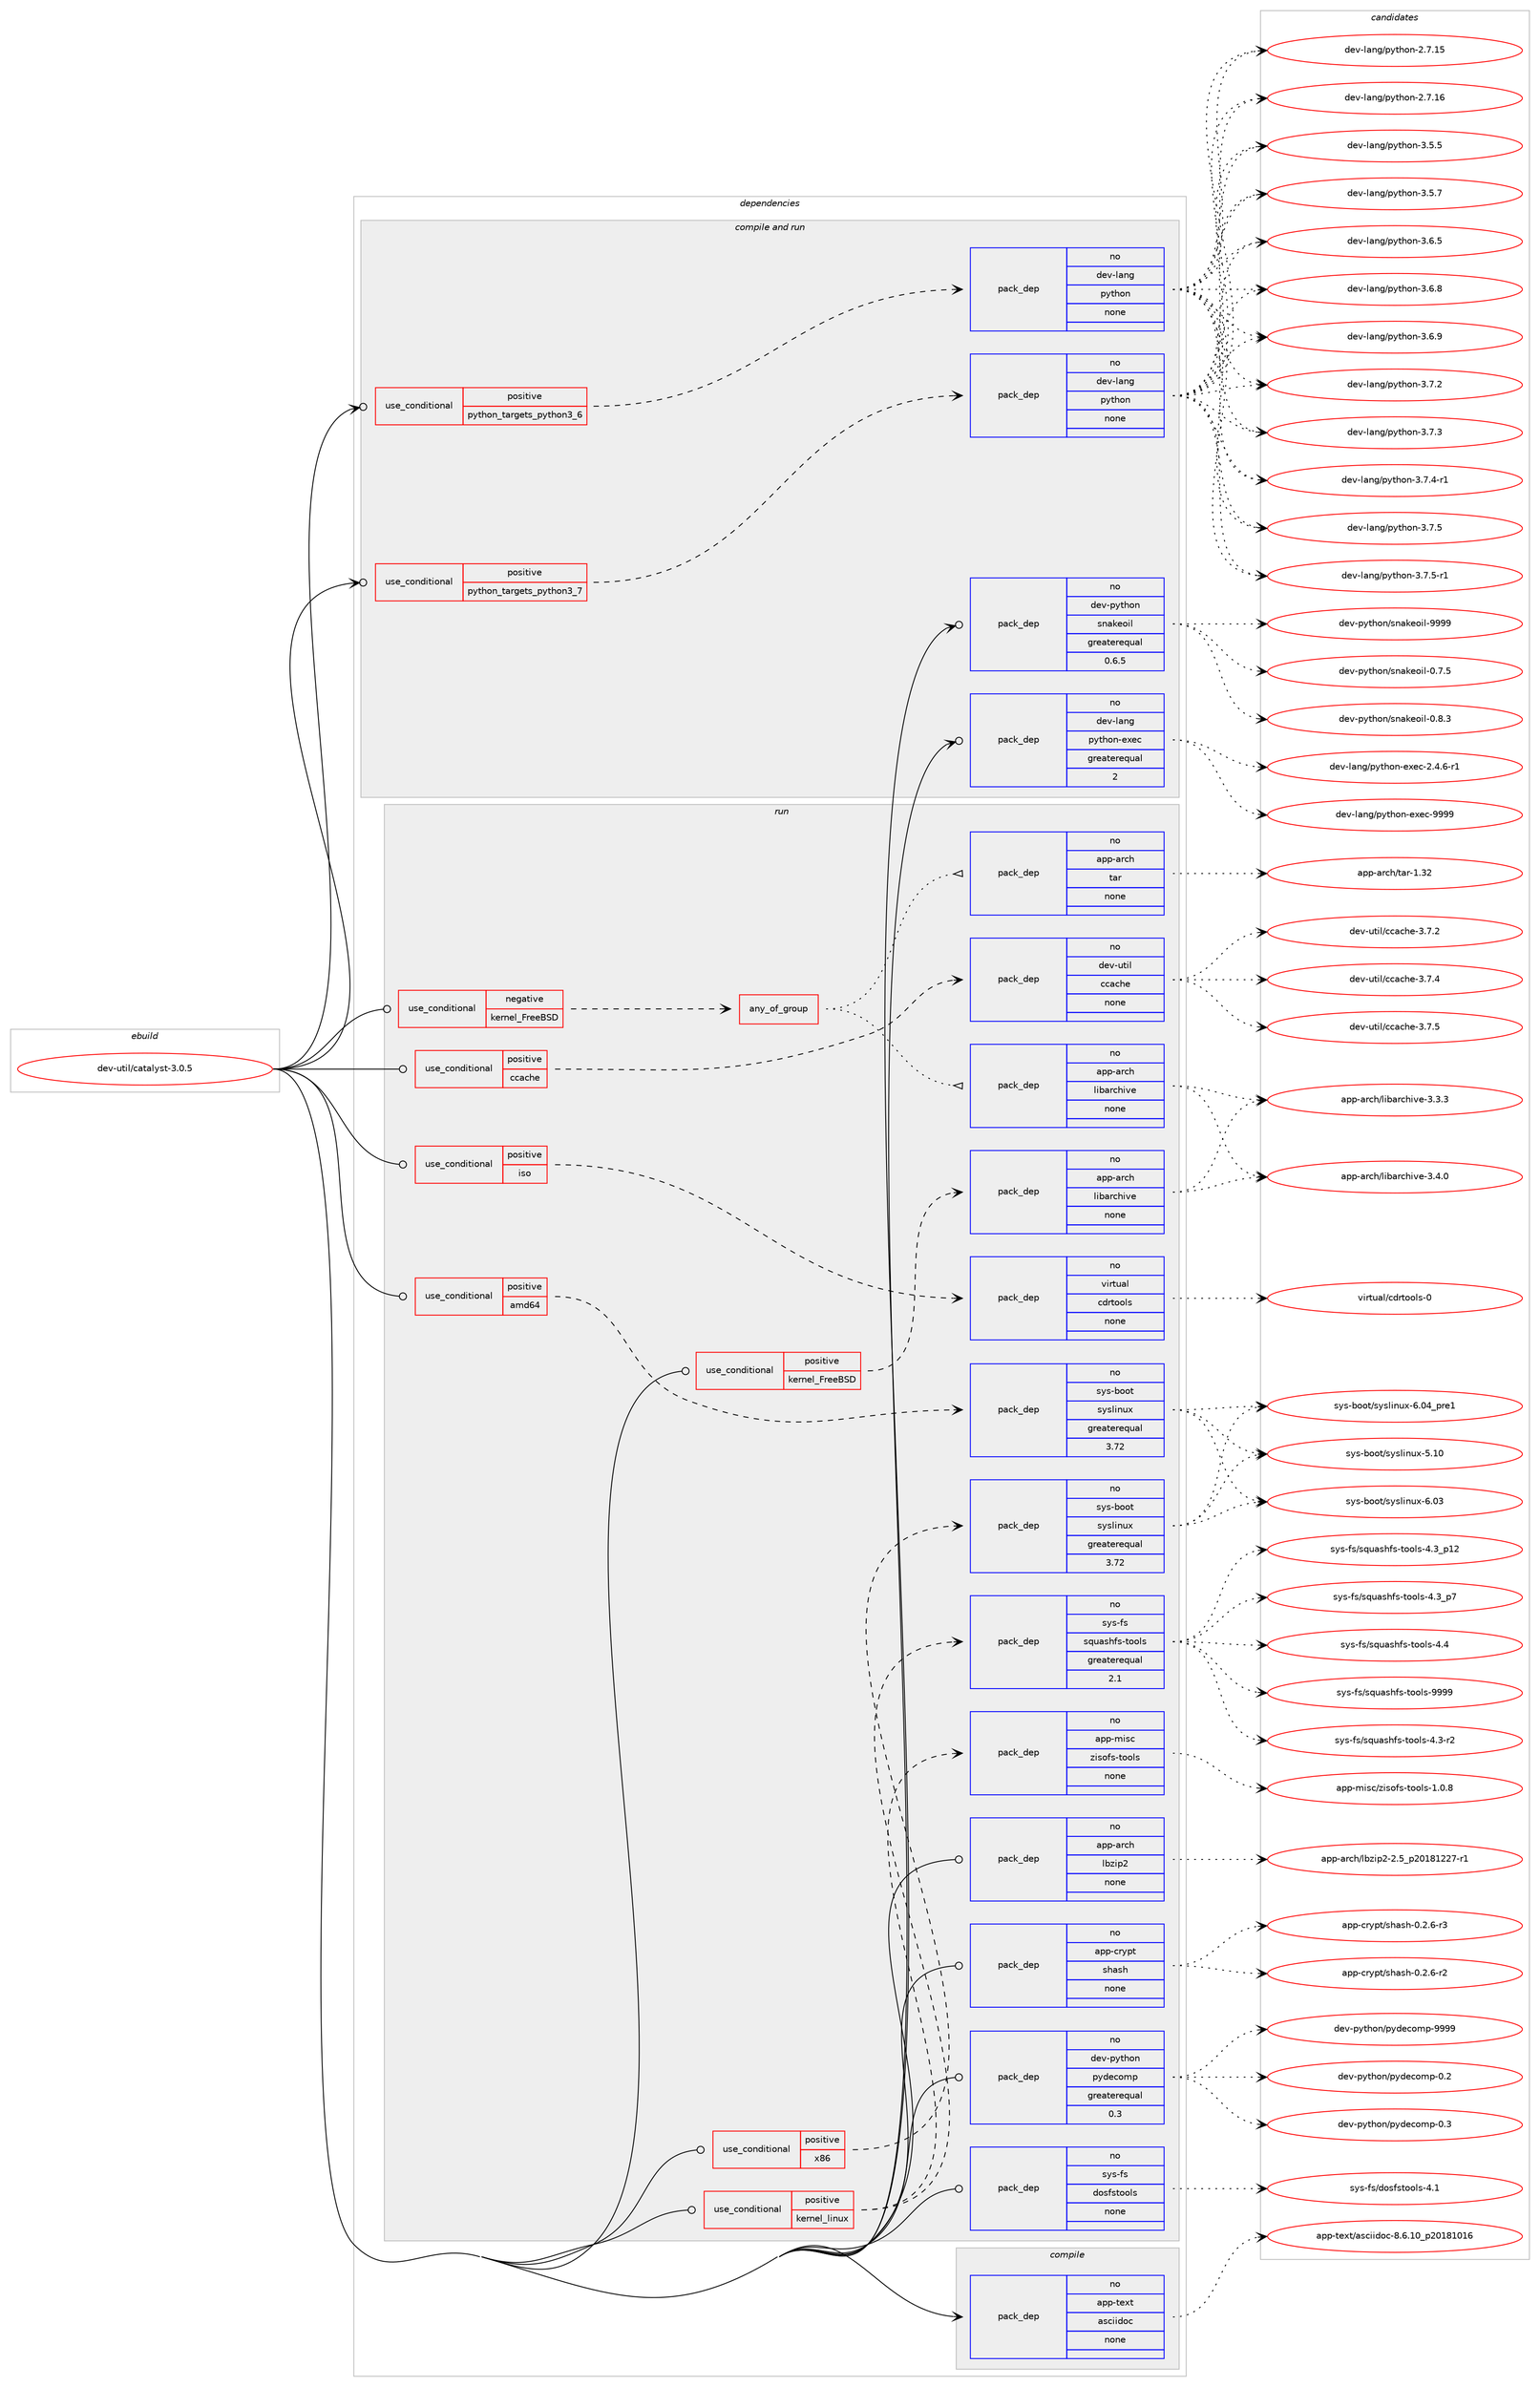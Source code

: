 digraph prolog {

# *************
# Graph options
# *************

newrank=true;
concentrate=true;
compound=true;
graph [rankdir=LR,fontname=Helvetica,fontsize=10,ranksep=1.5];#, ranksep=2.5, nodesep=0.2];
edge  [arrowhead=vee];
node  [fontname=Helvetica,fontsize=10];

# **********
# The ebuild
# **********

subgraph cluster_leftcol {
color=gray;
rank=same;
label=<<i>ebuild</i>>;
id [label="dev-util/catalyst-3.0.5", color=red, width=4, href="../dev-util/catalyst-3.0.5.svg"];
}

# ****************
# The dependencies
# ****************

subgraph cluster_midcol {
color=gray;
label=<<i>dependencies</i>>;
subgraph cluster_compile {
fillcolor="#eeeeee";
style=filled;
label=<<i>compile</i>>;
subgraph pack532343 {
dependency726458 [label=<<TABLE BORDER="0" CELLBORDER="1" CELLSPACING="0" CELLPADDING="4" WIDTH="220"><TR><TD ROWSPAN="6" CELLPADDING="30">pack_dep</TD></TR><TR><TD WIDTH="110">no</TD></TR><TR><TD>app-text</TD></TR><TR><TD>asciidoc</TD></TR><TR><TD>none</TD></TR><TR><TD></TD></TR></TABLE>>, shape=none, color=blue];
}
id:e -> dependency726458:w [weight=20,style="solid",arrowhead="vee"];
}
subgraph cluster_compileandrun {
fillcolor="#eeeeee";
style=filled;
label=<<i>compile and run</i>>;
subgraph cond182009 {
dependency726459 [label=<<TABLE BORDER="0" CELLBORDER="1" CELLSPACING="0" CELLPADDING="4"><TR><TD ROWSPAN="3" CELLPADDING="10">use_conditional</TD></TR><TR><TD>positive</TD></TR><TR><TD>python_targets_python3_6</TD></TR></TABLE>>, shape=none, color=red];
subgraph pack532344 {
dependency726460 [label=<<TABLE BORDER="0" CELLBORDER="1" CELLSPACING="0" CELLPADDING="4" WIDTH="220"><TR><TD ROWSPAN="6" CELLPADDING="30">pack_dep</TD></TR><TR><TD WIDTH="110">no</TD></TR><TR><TD>dev-lang</TD></TR><TR><TD>python</TD></TR><TR><TD>none</TD></TR><TR><TD></TD></TR></TABLE>>, shape=none, color=blue];
}
dependency726459:e -> dependency726460:w [weight=20,style="dashed",arrowhead="vee"];
}
id:e -> dependency726459:w [weight=20,style="solid",arrowhead="odotvee"];
subgraph cond182010 {
dependency726461 [label=<<TABLE BORDER="0" CELLBORDER="1" CELLSPACING="0" CELLPADDING="4"><TR><TD ROWSPAN="3" CELLPADDING="10">use_conditional</TD></TR><TR><TD>positive</TD></TR><TR><TD>python_targets_python3_7</TD></TR></TABLE>>, shape=none, color=red];
subgraph pack532345 {
dependency726462 [label=<<TABLE BORDER="0" CELLBORDER="1" CELLSPACING="0" CELLPADDING="4" WIDTH="220"><TR><TD ROWSPAN="6" CELLPADDING="30">pack_dep</TD></TR><TR><TD WIDTH="110">no</TD></TR><TR><TD>dev-lang</TD></TR><TR><TD>python</TD></TR><TR><TD>none</TD></TR><TR><TD></TD></TR></TABLE>>, shape=none, color=blue];
}
dependency726461:e -> dependency726462:w [weight=20,style="dashed",arrowhead="vee"];
}
id:e -> dependency726461:w [weight=20,style="solid",arrowhead="odotvee"];
subgraph pack532346 {
dependency726463 [label=<<TABLE BORDER="0" CELLBORDER="1" CELLSPACING="0" CELLPADDING="4" WIDTH="220"><TR><TD ROWSPAN="6" CELLPADDING="30">pack_dep</TD></TR><TR><TD WIDTH="110">no</TD></TR><TR><TD>dev-lang</TD></TR><TR><TD>python-exec</TD></TR><TR><TD>greaterequal</TD></TR><TR><TD>2</TD></TR></TABLE>>, shape=none, color=blue];
}
id:e -> dependency726463:w [weight=20,style="solid",arrowhead="odotvee"];
subgraph pack532347 {
dependency726464 [label=<<TABLE BORDER="0" CELLBORDER="1" CELLSPACING="0" CELLPADDING="4" WIDTH="220"><TR><TD ROWSPAN="6" CELLPADDING="30">pack_dep</TD></TR><TR><TD WIDTH="110">no</TD></TR><TR><TD>dev-python</TD></TR><TR><TD>snakeoil</TD></TR><TR><TD>greaterequal</TD></TR><TR><TD>0.6.5</TD></TR></TABLE>>, shape=none, color=blue];
}
id:e -> dependency726464:w [weight=20,style="solid",arrowhead="odotvee"];
}
subgraph cluster_run {
fillcolor="#eeeeee";
style=filled;
label=<<i>run</i>>;
subgraph cond182011 {
dependency726465 [label=<<TABLE BORDER="0" CELLBORDER="1" CELLSPACING="0" CELLPADDING="4"><TR><TD ROWSPAN="3" CELLPADDING="10">use_conditional</TD></TR><TR><TD>negative</TD></TR><TR><TD>kernel_FreeBSD</TD></TR></TABLE>>, shape=none, color=red];
subgraph any11728 {
dependency726466 [label=<<TABLE BORDER="0" CELLBORDER="1" CELLSPACING="0" CELLPADDING="4"><TR><TD CELLPADDING="10">any_of_group</TD></TR></TABLE>>, shape=none, color=red];subgraph pack532348 {
dependency726467 [label=<<TABLE BORDER="0" CELLBORDER="1" CELLSPACING="0" CELLPADDING="4" WIDTH="220"><TR><TD ROWSPAN="6" CELLPADDING="30">pack_dep</TD></TR><TR><TD WIDTH="110">no</TD></TR><TR><TD>app-arch</TD></TR><TR><TD>tar</TD></TR><TR><TD>none</TD></TR><TR><TD></TD></TR></TABLE>>, shape=none, color=blue];
}
dependency726466:e -> dependency726467:w [weight=20,style="dotted",arrowhead="oinv"];
subgraph pack532349 {
dependency726468 [label=<<TABLE BORDER="0" CELLBORDER="1" CELLSPACING="0" CELLPADDING="4" WIDTH="220"><TR><TD ROWSPAN="6" CELLPADDING="30">pack_dep</TD></TR><TR><TD WIDTH="110">no</TD></TR><TR><TD>app-arch</TD></TR><TR><TD>libarchive</TD></TR><TR><TD>none</TD></TR><TR><TD></TD></TR></TABLE>>, shape=none, color=blue];
}
dependency726466:e -> dependency726468:w [weight=20,style="dotted",arrowhead="oinv"];
}
dependency726465:e -> dependency726466:w [weight=20,style="dashed",arrowhead="vee"];
}
id:e -> dependency726465:w [weight=20,style="solid",arrowhead="odot"];
subgraph cond182012 {
dependency726469 [label=<<TABLE BORDER="0" CELLBORDER="1" CELLSPACING="0" CELLPADDING="4"><TR><TD ROWSPAN="3" CELLPADDING="10">use_conditional</TD></TR><TR><TD>positive</TD></TR><TR><TD>amd64</TD></TR></TABLE>>, shape=none, color=red];
subgraph pack532350 {
dependency726470 [label=<<TABLE BORDER="0" CELLBORDER="1" CELLSPACING="0" CELLPADDING="4" WIDTH="220"><TR><TD ROWSPAN="6" CELLPADDING="30">pack_dep</TD></TR><TR><TD WIDTH="110">no</TD></TR><TR><TD>sys-boot</TD></TR><TR><TD>syslinux</TD></TR><TR><TD>greaterequal</TD></TR><TR><TD>3.72</TD></TR></TABLE>>, shape=none, color=blue];
}
dependency726469:e -> dependency726470:w [weight=20,style="dashed",arrowhead="vee"];
}
id:e -> dependency726469:w [weight=20,style="solid",arrowhead="odot"];
subgraph cond182013 {
dependency726471 [label=<<TABLE BORDER="0" CELLBORDER="1" CELLSPACING="0" CELLPADDING="4"><TR><TD ROWSPAN="3" CELLPADDING="10">use_conditional</TD></TR><TR><TD>positive</TD></TR><TR><TD>ccache</TD></TR></TABLE>>, shape=none, color=red];
subgraph pack532351 {
dependency726472 [label=<<TABLE BORDER="0" CELLBORDER="1" CELLSPACING="0" CELLPADDING="4" WIDTH="220"><TR><TD ROWSPAN="6" CELLPADDING="30">pack_dep</TD></TR><TR><TD WIDTH="110">no</TD></TR><TR><TD>dev-util</TD></TR><TR><TD>ccache</TD></TR><TR><TD>none</TD></TR><TR><TD></TD></TR></TABLE>>, shape=none, color=blue];
}
dependency726471:e -> dependency726472:w [weight=20,style="dashed",arrowhead="vee"];
}
id:e -> dependency726471:w [weight=20,style="solid",arrowhead="odot"];
subgraph cond182014 {
dependency726473 [label=<<TABLE BORDER="0" CELLBORDER="1" CELLSPACING="0" CELLPADDING="4"><TR><TD ROWSPAN="3" CELLPADDING="10">use_conditional</TD></TR><TR><TD>positive</TD></TR><TR><TD>iso</TD></TR></TABLE>>, shape=none, color=red];
subgraph pack532352 {
dependency726474 [label=<<TABLE BORDER="0" CELLBORDER="1" CELLSPACING="0" CELLPADDING="4" WIDTH="220"><TR><TD ROWSPAN="6" CELLPADDING="30">pack_dep</TD></TR><TR><TD WIDTH="110">no</TD></TR><TR><TD>virtual</TD></TR><TR><TD>cdrtools</TD></TR><TR><TD>none</TD></TR><TR><TD></TD></TR></TABLE>>, shape=none, color=blue];
}
dependency726473:e -> dependency726474:w [weight=20,style="dashed",arrowhead="vee"];
}
id:e -> dependency726473:w [weight=20,style="solid",arrowhead="odot"];
subgraph cond182015 {
dependency726475 [label=<<TABLE BORDER="0" CELLBORDER="1" CELLSPACING="0" CELLPADDING="4"><TR><TD ROWSPAN="3" CELLPADDING="10">use_conditional</TD></TR><TR><TD>positive</TD></TR><TR><TD>kernel_FreeBSD</TD></TR></TABLE>>, shape=none, color=red];
subgraph pack532353 {
dependency726476 [label=<<TABLE BORDER="0" CELLBORDER="1" CELLSPACING="0" CELLPADDING="4" WIDTH="220"><TR><TD ROWSPAN="6" CELLPADDING="30">pack_dep</TD></TR><TR><TD WIDTH="110">no</TD></TR><TR><TD>app-arch</TD></TR><TR><TD>libarchive</TD></TR><TR><TD>none</TD></TR><TR><TD></TD></TR></TABLE>>, shape=none, color=blue];
}
dependency726475:e -> dependency726476:w [weight=20,style="dashed",arrowhead="vee"];
}
id:e -> dependency726475:w [weight=20,style="solid",arrowhead="odot"];
subgraph cond182016 {
dependency726477 [label=<<TABLE BORDER="0" CELLBORDER="1" CELLSPACING="0" CELLPADDING="4"><TR><TD ROWSPAN="3" CELLPADDING="10">use_conditional</TD></TR><TR><TD>positive</TD></TR><TR><TD>kernel_linux</TD></TR></TABLE>>, shape=none, color=red];
subgraph pack532354 {
dependency726478 [label=<<TABLE BORDER="0" CELLBORDER="1" CELLSPACING="0" CELLPADDING="4" WIDTH="220"><TR><TD ROWSPAN="6" CELLPADDING="30">pack_dep</TD></TR><TR><TD WIDTH="110">no</TD></TR><TR><TD>app-misc</TD></TR><TR><TD>zisofs-tools</TD></TR><TR><TD>none</TD></TR><TR><TD></TD></TR></TABLE>>, shape=none, color=blue];
}
dependency726477:e -> dependency726478:w [weight=20,style="dashed",arrowhead="vee"];
subgraph pack532355 {
dependency726479 [label=<<TABLE BORDER="0" CELLBORDER="1" CELLSPACING="0" CELLPADDING="4" WIDTH="220"><TR><TD ROWSPAN="6" CELLPADDING="30">pack_dep</TD></TR><TR><TD WIDTH="110">no</TD></TR><TR><TD>sys-fs</TD></TR><TR><TD>squashfs-tools</TD></TR><TR><TD>greaterequal</TD></TR><TR><TD>2.1</TD></TR></TABLE>>, shape=none, color=blue];
}
dependency726477:e -> dependency726479:w [weight=20,style="dashed",arrowhead="vee"];
}
id:e -> dependency726477:w [weight=20,style="solid",arrowhead="odot"];
subgraph cond182017 {
dependency726480 [label=<<TABLE BORDER="0" CELLBORDER="1" CELLSPACING="0" CELLPADDING="4"><TR><TD ROWSPAN="3" CELLPADDING="10">use_conditional</TD></TR><TR><TD>positive</TD></TR><TR><TD>x86</TD></TR></TABLE>>, shape=none, color=red];
subgraph pack532356 {
dependency726481 [label=<<TABLE BORDER="0" CELLBORDER="1" CELLSPACING="0" CELLPADDING="4" WIDTH="220"><TR><TD ROWSPAN="6" CELLPADDING="30">pack_dep</TD></TR><TR><TD WIDTH="110">no</TD></TR><TR><TD>sys-boot</TD></TR><TR><TD>syslinux</TD></TR><TR><TD>greaterequal</TD></TR><TR><TD>3.72</TD></TR></TABLE>>, shape=none, color=blue];
}
dependency726480:e -> dependency726481:w [weight=20,style="dashed",arrowhead="vee"];
}
id:e -> dependency726480:w [weight=20,style="solid",arrowhead="odot"];
subgraph pack532357 {
dependency726482 [label=<<TABLE BORDER="0" CELLBORDER="1" CELLSPACING="0" CELLPADDING="4" WIDTH="220"><TR><TD ROWSPAN="6" CELLPADDING="30">pack_dep</TD></TR><TR><TD WIDTH="110">no</TD></TR><TR><TD>app-arch</TD></TR><TR><TD>lbzip2</TD></TR><TR><TD>none</TD></TR><TR><TD></TD></TR></TABLE>>, shape=none, color=blue];
}
id:e -> dependency726482:w [weight=20,style="solid",arrowhead="odot"];
subgraph pack532358 {
dependency726483 [label=<<TABLE BORDER="0" CELLBORDER="1" CELLSPACING="0" CELLPADDING="4" WIDTH="220"><TR><TD ROWSPAN="6" CELLPADDING="30">pack_dep</TD></TR><TR><TD WIDTH="110">no</TD></TR><TR><TD>app-crypt</TD></TR><TR><TD>shash</TD></TR><TR><TD>none</TD></TR><TR><TD></TD></TR></TABLE>>, shape=none, color=blue];
}
id:e -> dependency726483:w [weight=20,style="solid",arrowhead="odot"];
subgraph pack532359 {
dependency726484 [label=<<TABLE BORDER="0" CELLBORDER="1" CELLSPACING="0" CELLPADDING="4" WIDTH="220"><TR><TD ROWSPAN="6" CELLPADDING="30">pack_dep</TD></TR><TR><TD WIDTH="110">no</TD></TR><TR><TD>dev-python</TD></TR><TR><TD>pydecomp</TD></TR><TR><TD>greaterequal</TD></TR><TR><TD>0.3</TD></TR></TABLE>>, shape=none, color=blue];
}
id:e -> dependency726484:w [weight=20,style="solid",arrowhead="odot"];
subgraph pack532360 {
dependency726485 [label=<<TABLE BORDER="0" CELLBORDER="1" CELLSPACING="0" CELLPADDING="4" WIDTH="220"><TR><TD ROWSPAN="6" CELLPADDING="30">pack_dep</TD></TR><TR><TD WIDTH="110">no</TD></TR><TR><TD>sys-fs</TD></TR><TR><TD>dosfstools</TD></TR><TR><TD>none</TD></TR><TR><TD></TD></TR></TABLE>>, shape=none, color=blue];
}
id:e -> dependency726485:w [weight=20,style="solid",arrowhead="odot"];
}
}

# **************
# The candidates
# **************

subgraph cluster_choices {
rank=same;
color=gray;
label=<<i>candidates</i>>;

subgraph choice532343 {
color=black;
nodesep=1;
choice97112112451161011201164797115991051051001119945564654464948951125048495649484954 [label="app-text/asciidoc-8.6.10_p20181016", color=red, width=4,href="../app-text/asciidoc-8.6.10_p20181016.svg"];
dependency726458:e -> choice97112112451161011201164797115991051051001119945564654464948951125048495649484954:w [style=dotted,weight="100"];
}
subgraph choice532344 {
color=black;
nodesep=1;
choice10010111845108971101034711212111610411111045504655464953 [label="dev-lang/python-2.7.15", color=red, width=4,href="../dev-lang/python-2.7.15.svg"];
choice10010111845108971101034711212111610411111045504655464954 [label="dev-lang/python-2.7.16", color=red, width=4,href="../dev-lang/python-2.7.16.svg"];
choice100101118451089711010347112121116104111110455146534653 [label="dev-lang/python-3.5.5", color=red, width=4,href="../dev-lang/python-3.5.5.svg"];
choice100101118451089711010347112121116104111110455146534655 [label="dev-lang/python-3.5.7", color=red, width=4,href="../dev-lang/python-3.5.7.svg"];
choice100101118451089711010347112121116104111110455146544653 [label="dev-lang/python-3.6.5", color=red, width=4,href="../dev-lang/python-3.6.5.svg"];
choice100101118451089711010347112121116104111110455146544656 [label="dev-lang/python-3.6.8", color=red, width=4,href="../dev-lang/python-3.6.8.svg"];
choice100101118451089711010347112121116104111110455146544657 [label="dev-lang/python-3.6.9", color=red, width=4,href="../dev-lang/python-3.6.9.svg"];
choice100101118451089711010347112121116104111110455146554650 [label="dev-lang/python-3.7.2", color=red, width=4,href="../dev-lang/python-3.7.2.svg"];
choice100101118451089711010347112121116104111110455146554651 [label="dev-lang/python-3.7.3", color=red, width=4,href="../dev-lang/python-3.7.3.svg"];
choice1001011184510897110103471121211161041111104551465546524511449 [label="dev-lang/python-3.7.4-r1", color=red, width=4,href="../dev-lang/python-3.7.4-r1.svg"];
choice100101118451089711010347112121116104111110455146554653 [label="dev-lang/python-3.7.5", color=red, width=4,href="../dev-lang/python-3.7.5.svg"];
choice1001011184510897110103471121211161041111104551465546534511449 [label="dev-lang/python-3.7.5-r1", color=red, width=4,href="../dev-lang/python-3.7.5-r1.svg"];
dependency726460:e -> choice10010111845108971101034711212111610411111045504655464953:w [style=dotted,weight="100"];
dependency726460:e -> choice10010111845108971101034711212111610411111045504655464954:w [style=dotted,weight="100"];
dependency726460:e -> choice100101118451089711010347112121116104111110455146534653:w [style=dotted,weight="100"];
dependency726460:e -> choice100101118451089711010347112121116104111110455146534655:w [style=dotted,weight="100"];
dependency726460:e -> choice100101118451089711010347112121116104111110455146544653:w [style=dotted,weight="100"];
dependency726460:e -> choice100101118451089711010347112121116104111110455146544656:w [style=dotted,weight="100"];
dependency726460:e -> choice100101118451089711010347112121116104111110455146544657:w [style=dotted,weight="100"];
dependency726460:e -> choice100101118451089711010347112121116104111110455146554650:w [style=dotted,weight="100"];
dependency726460:e -> choice100101118451089711010347112121116104111110455146554651:w [style=dotted,weight="100"];
dependency726460:e -> choice1001011184510897110103471121211161041111104551465546524511449:w [style=dotted,weight="100"];
dependency726460:e -> choice100101118451089711010347112121116104111110455146554653:w [style=dotted,weight="100"];
dependency726460:e -> choice1001011184510897110103471121211161041111104551465546534511449:w [style=dotted,weight="100"];
}
subgraph choice532345 {
color=black;
nodesep=1;
choice10010111845108971101034711212111610411111045504655464953 [label="dev-lang/python-2.7.15", color=red, width=4,href="../dev-lang/python-2.7.15.svg"];
choice10010111845108971101034711212111610411111045504655464954 [label="dev-lang/python-2.7.16", color=red, width=4,href="../dev-lang/python-2.7.16.svg"];
choice100101118451089711010347112121116104111110455146534653 [label="dev-lang/python-3.5.5", color=red, width=4,href="../dev-lang/python-3.5.5.svg"];
choice100101118451089711010347112121116104111110455146534655 [label="dev-lang/python-3.5.7", color=red, width=4,href="../dev-lang/python-3.5.7.svg"];
choice100101118451089711010347112121116104111110455146544653 [label="dev-lang/python-3.6.5", color=red, width=4,href="../dev-lang/python-3.6.5.svg"];
choice100101118451089711010347112121116104111110455146544656 [label="dev-lang/python-3.6.8", color=red, width=4,href="../dev-lang/python-3.6.8.svg"];
choice100101118451089711010347112121116104111110455146544657 [label="dev-lang/python-3.6.9", color=red, width=4,href="../dev-lang/python-3.6.9.svg"];
choice100101118451089711010347112121116104111110455146554650 [label="dev-lang/python-3.7.2", color=red, width=4,href="../dev-lang/python-3.7.2.svg"];
choice100101118451089711010347112121116104111110455146554651 [label="dev-lang/python-3.7.3", color=red, width=4,href="../dev-lang/python-3.7.3.svg"];
choice1001011184510897110103471121211161041111104551465546524511449 [label="dev-lang/python-3.7.4-r1", color=red, width=4,href="../dev-lang/python-3.7.4-r1.svg"];
choice100101118451089711010347112121116104111110455146554653 [label="dev-lang/python-3.7.5", color=red, width=4,href="../dev-lang/python-3.7.5.svg"];
choice1001011184510897110103471121211161041111104551465546534511449 [label="dev-lang/python-3.7.5-r1", color=red, width=4,href="../dev-lang/python-3.7.5-r1.svg"];
dependency726462:e -> choice10010111845108971101034711212111610411111045504655464953:w [style=dotted,weight="100"];
dependency726462:e -> choice10010111845108971101034711212111610411111045504655464954:w [style=dotted,weight="100"];
dependency726462:e -> choice100101118451089711010347112121116104111110455146534653:w [style=dotted,weight="100"];
dependency726462:e -> choice100101118451089711010347112121116104111110455146534655:w [style=dotted,weight="100"];
dependency726462:e -> choice100101118451089711010347112121116104111110455146544653:w [style=dotted,weight="100"];
dependency726462:e -> choice100101118451089711010347112121116104111110455146544656:w [style=dotted,weight="100"];
dependency726462:e -> choice100101118451089711010347112121116104111110455146544657:w [style=dotted,weight="100"];
dependency726462:e -> choice100101118451089711010347112121116104111110455146554650:w [style=dotted,weight="100"];
dependency726462:e -> choice100101118451089711010347112121116104111110455146554651:w [style=dotted,weight="100"];
dependency726462:e -> choice1001011184510897110103471121211161041111104551465546524511449:w [style=dotted,weight="100"];
dependency726462:e -> choice100101118451089711010347112121116104111110455146554653:w [style=dotted,weight="100"];
dependency726462:e -> choice1001011184510897110103471121211161041111104551465546534511449:w [style=dotted,weight="100"];
}
subgraph choice532346 {
color=black;
nodesep=1;
choice10010111845108971101034711212111610411111045101120101994550465246544511449 [label="dev-lang/python-exec-2.4.6-r1", color=red, width=4,href="../dev-lang/python-exec-2.4.6-r1.svg"];
choice10010111845108971101034711212111610411111045101120101994557575757 [label="dev-lang/python-exec-9999", color=red, width=4,href="../dev-lang/python-exec-9999.svg"];
dependency726463:e -> choice10010111845108971101034711212111610411111045101120101994550465246544511449:w [style=dotted,weight="100"];
dependency726463:e -> choice10010111845108971101034711212111610411111045101120101994557575757:w [style=dotted,weight="100"];
}
subgraph choice532347 {
color=black;
nodesep=1;
choice100101118451121211161041111104711511097107101111105108454846554653 [label="dev-python/snakeoil-0.7.5", color=red, width=4,href="../dev-python/snakeoil-0.7.5.svg"];
choice100101118451121211161041111104711511097107101111105108454846564651 [label="dev-python/snakeoil-0.8.3", color=red, width=4,href="../dev-python/snakeoil-0.8.3.svg"];
choice1001011184511212111610411111047115110971071011111051084557575757 [label="dev-python/snakeoil-9999", color=red, width=4,href="../dev-python/snakeoil-9999.svg"];
dependency726464:e -> choice100101118451121211161041111104711511097107101111105108454846554653:w [style=dotted,weight="100"];
dependency726464:e -> choice100101118451121211161041111104711511097107101111105108454846564651:w [style=dotted,weight="100"];
dependency726464:e -> choice1001011184511212111610411111047115110971071011111051084557575757:w [style=dotted,weight="100"];
}
subgraph choice532348 {
color=black;
nodesep=1;
choice9711211245971149910447116971144549465150 [label="app-arch/tar-1.32", color=red, width=4,href="../app-arch/tar-1.32.svg"];
dependency726467:e -> choice9711211245971149910447116971144549465150:w [style=dotted,weight="100"];
}
subgraph choice532349 {
color=black;
nodesep=1;
choice9711211245971149910447108105989711499104105118101455146514651 [label="app-arch/libarchive-3.3.3", color=red, width=4,href="../app-arch/libarchive-3.3.3.svg"];
choice9711211245971149910447108105989711499104105118101455146524648 [label="app-arch/libarchive-3.4.0", color=red, width=4,href="../app-arch/libarchive-3.4.0.svg"];
dependency726468:e -> choice9711211245971149910447108105989711499104105118101455146514651:w [style=dotted,weight="100"];
dependency726468:e -> choice9711211245971149910447108105989711499104105118101455146524648:w [style=dotted,weight="100"];
}
subgraph choice532350 {
color=black;
nodesep=1;
choice1151211154598111111116471151211151081051101171204553464948 [label="sys-boot/syslinux-5.10", color=red, width=4,href="../sys-boot/syslinux-5.10.svg"];
choice1151211154598111111116471151211151081051101171204554464851 [label="sys-boot/syslinux-6.03", color=red, width=4,href="../sys-boot/syslinux-6.03.svg"];
choice11512111545981111111164711512111510810511011712045544648529511211410149 [label="sys-boot/syslinux-6.04_pre1", color=red, width=4,href="../sys-boot/syslinux-6.04_pre1.svg"];
dependency726470:e -> choice1151211154598111111116471151211151081051101171204553464948:w [style=dotted,weight="100"];
dependency726470:e -> choice1151211154598111111116471151211151081051101171204554464851:w [style=dotted,weight="100"];
dependency726470:e -> choice11512111545981111111164711512111510810511011712045544648529511211410149:w [style=dotted,weight="100"];
}
subgraph choice532351 {
color=black;
nodesep=1;
choice100101118451171161051084799999799104101455146554650 [label="dev-util/ccache-3.7.2", color=red, width=4,href="../dev-util/ccache-3.7.2.svg"];
choice100101118451171161051084799999799104101455146554652 [label="dev-util/ccache-3.7.4", color=red, width=4,href="../dev-util/ccache-3.7.4.svg"];
choice100101118451171161051084799999799104101455146554653 [label="dev-util/ccache-3.7.5", color=red, width=4,href="../dev-util/ccache-3.7.5.svg"];
dependency726472:e -> choice100101118451171161051084799999799104101455146554650:w [style=dotted,weight="100"];
dependency726472:e -> choice100101118451171161051084799999799104101455146554652:w [style=dotted,weight="100"];
dependency726472:e -> choice100101118451171161051084799999799104101455146554653:w [style=dotted,weight="100"];
}
subgraph choice532352 {
color=black;
nodesep=1;
choice1181051141161179710847991001141161111111081154548 [label="virtual/cdrtools-0", color=red, width=4,href="../virtual/cdrtools-0.svg"];
dependency726474:e -> choice1181051141161179710847991001141161111111081154548:w [style=dotted,weight="100"];
}
subgraph choice532353 {
color=black;
nodesep=1;
choice9711211245971149910447108105989711499104105118101455146514651 [label="app-arch/libarchive-3.3.3", color=red, width=4,href="../app-arch/libarchive-3.3.3.svg"];
choice9711211245971149910447108105989711499104105118101455146524648 [label="app-arch/libarchive-3.4.0", color=red, width=4,href="../app-arch/libarchive-3.4.0.svg"];
dependency726476:e -> choice9711211245971149910447108105989711499104105118101455146514651:w [style=dotted,weight="100"];
dependency726476:e -> choice9711211245971149910447108105989711499104105118101455146524648:w [style=dotted,weight="100"];
}
subgraph choice532354 {
color=black;
nodesep=1;
choice9711211245109105115994712210511511110211545116111111108115454946484656 [label="app-misc/zisofs-tools-1.0.8", color=red, width=4,href="../app-misc/zisofs-tools-1.0.8.svg"];
dependency726478:e -> choice9711211245109105115994712210511511110211545116111111108115454946484656:w [style=dotted,weight="100"];
}
subgraph choice532355 {
color=black;
nodesep=1;
choice11512111545102115471151131179711510410211545116111111108115455246514511450 [label="sys-fs/squashfs-tools-4.3-r2", color=red, width=4,href="../sys-fs/squashfs-tools-4.3-r2.svg"];
choice1151211154510211547115113117971151041021154511611111110811545524651951124950 [label="sys-fs/squashfs-tools-4.3_p12", color=red, width=4,href="../sys-fs/squashfs-tools-4.3_p12.svg"];
choice11512111545102115471151131179711510410211545116111111108115455246519511255 [label="sys-fs/squashfs-tools-4.3_p7", color=red, width=4,href="../sys-fs/squashfs-tools-4.3_p7.svg"];
choice1151211154510211547115113117971151041021154511611111110811545524652 [label="sys-fs/squashfs-tools-4.4", color=red, width=4,href="../sys-fs/squashfs-tools-4.4.svg"];
choice115121115451021154711511311797115104102115451161111111081154557575757 [label="sys-fs/squashfs-tools-9999", color=red, width=4,href="../sys-fs/squashfs-tools-9999.svg"];
dependency726479:e -> choice11512111545102115471151131179711510410211545116111111108115455246514511450:w [style=dotted,weight="100"];
dependency726479:e -> choice1151211154510211547115113117971151041021154511611111110811545524651951124950:w [style=dotted,weight="100"];
dependency726479:e -> choice11512111545102115471151131179711510410211545116111111108115455246519511255:w [style=dotted,weight="100"];
dependency726479:e -> choice1151211154510211547115113117971151041021154511611111110811545524652:w [style=dotted,weight="100"];
dependency726479:e -> choice115121115451021154711511311797115104102115451161111111081154557575757:w [style=dotted,weight="100"];
}
subgraph choice532356 {
color=black;
nodesep=1;
choice1151211154598111111116471151211151081051101171204553464948 [label="sys-boot/syslinux-5.10", color=red, width=4,href="../sys-boot/syslinux-5.10.svg"];
choice1151211154598111111116471151211151081051101171204554464851 [label="sys-boot/syslinux-6.03", color=red, width=4,href="../sys-boot/syslinux-6.03.svg"];
choice11512111545981111111164711512111510810511011712045544648529511211410149 [label="sys-boot/syslinux-6.04_pre1", color=red, width=4,href="../sys-boot/syslinux-6.04_pre1.svg"];
dependency726481:e -> choice1151211154598111111116471151211151081051101171204553464948:w [style=dotted,weight="100"];
dependency726481:e -> choice1151211154598111111116471151211151081051101171204554464851:w [style=dotted,weight="100"];
dependency726481:e -> choice11512111545981111111164711512111510810511011712045544648529511211410149:w [style=dotted,weight="100"];
}
subgraph choice532357 {
color=black;
nodesep=1;
choice97112112459711499104471089812210511250455046539511250484956495050554511449 [label="app-arch/lbzip2-2.5_p20181227-r1", color=red, width=4,href="../app-arch/lbzip2-2.5_p20181227-r1.svg"];
dependency726482:e -> choice97112112459711499104471089812210511250455046539511250484956495050554511449:w [style=dotted,weight="100"];
}
subgraph choice532358 {
color=black;
nodesep=1;
choice97112112459911412111211647115104971151044548465046544511450 [label="app-crypt/shash-0.2.6-r2", color=red, width=4,href="../app-crypt/shash-0.2.6-r2.svg"];
choice97112112459911412111211647115104971151044548465046544511451 [label="app-crypt/shash-0.2.6-r3", color=red, width=4,href="../app-crypt/shash-0.2.6-r3.svg"];
dependency726483:e -> choice97112112459911412111211647115104971151044548465046544511450:w [style=dotted,weight="100"];
dependency726483:e -> choice97112112459911412111211647115104971151044548465046544511451:w [style=dotted,weight="100"];
}
subgraph choice532359 {
color=black;
nodesep=1;
choice10010111845112121116104111110471121211001019911110911245484650 [label="dev-python/pydecomp-0.2", color=red, width=4,href="../dev-python/pydecomp-0.2.svg"];
choice10010111845112121116104111110471121211001019911110911245484651 [label="dev-python/pydecomp-0.3", color=red, width=4,href="../dev-python/pydecomp-0.3.svg"];
choice1001011184511212111610411111047112121100101991111091124557575757 [label="dev-python/pydecomp-9999", color=red, width=4,href="../dev-python/pydecomp-9999.svg"];
dependency726484:e -> choice10010111845112121116104111110471121211001019911110911245484650:w [style=dotted,weight="100"];
dependency726484:e -> choice10010111845112121116104111110471121211001019911110911245484651:w [style=dotted,weight="100"];
dependency726484:e -> choice1001011184511212111610411111047112121100101991111091124557575757:w [style=dotted,weight="100"];
}
subgraph choice532360 {
color=black;
nodesep=1;
choice115121115451021154710011111510211511611111110811545524649 [label="sys-fs/dosfstools-4.1", color=red, width=4,href="../sys-fs/dosfstools-4.1.svg"];
dependency726485:e -> choice115121115451021154710011111510211511611111110811545524649:w [style=dotted,weight="100"];
}
}

}
